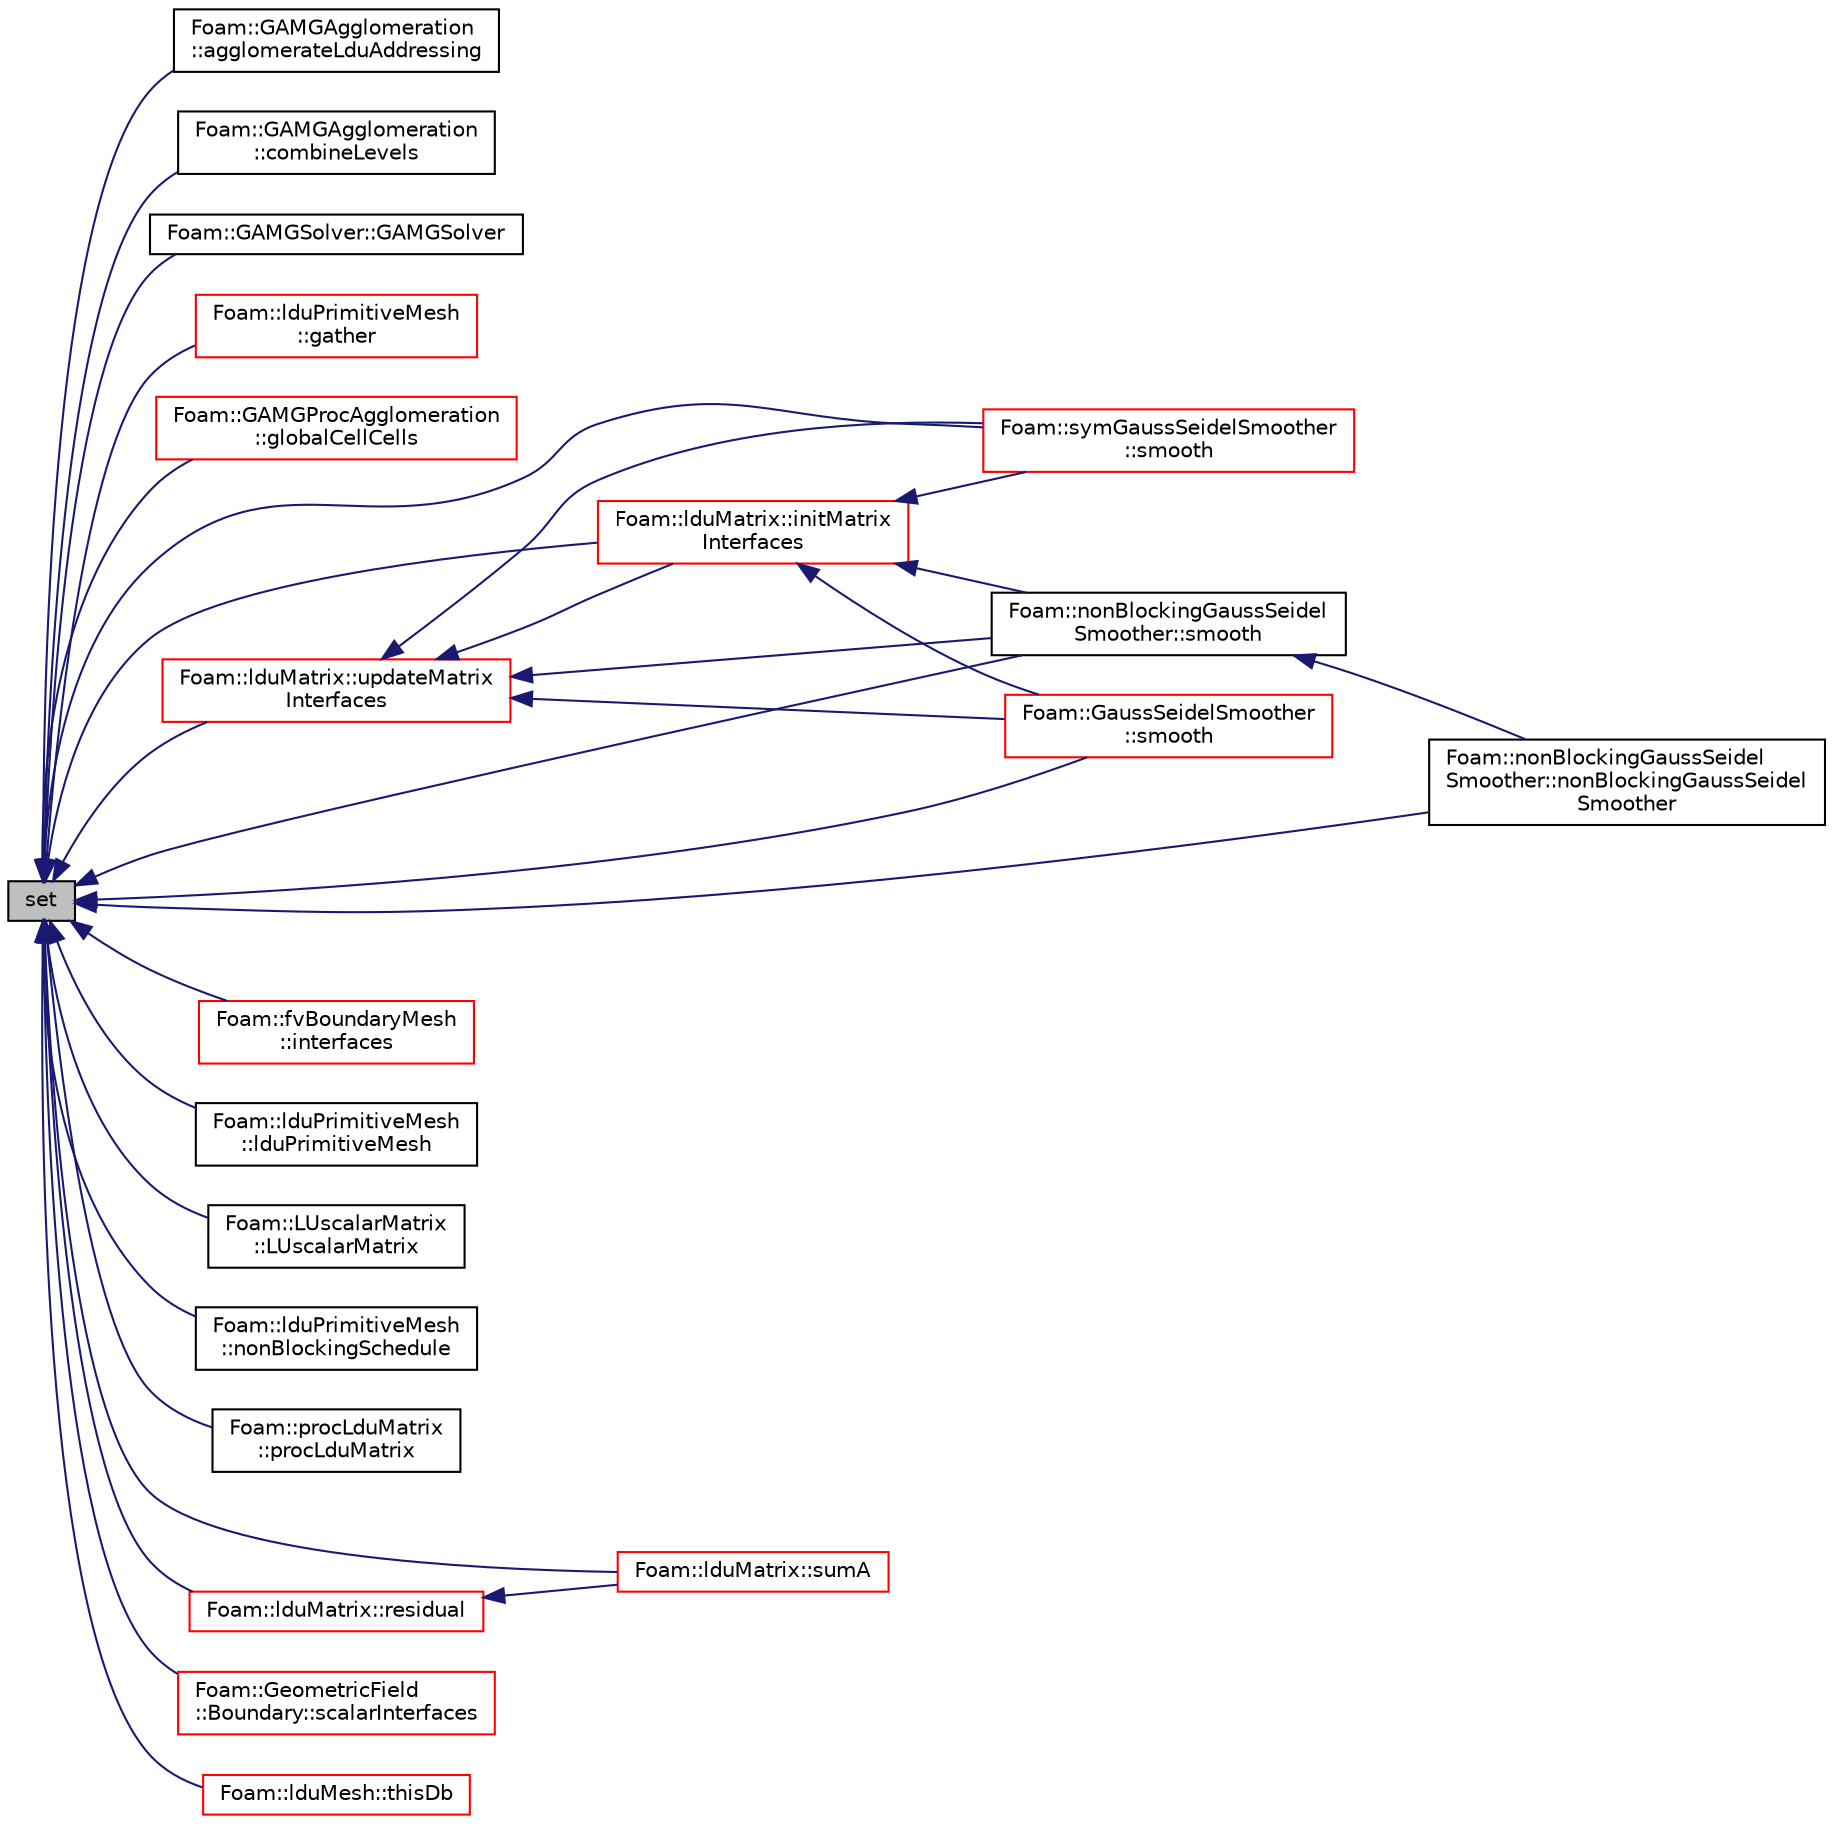 digraph "set"
{
  bgcolor="transparent";
  edge [fontname="Helvetica",fontsize="10",labelfontname="Helvetica",labelfontsize="10"];
  node [fontname="Helvetica",fontsize="10",shape=record];
  rankdir="LR";
  Node1 [label="set",height=0.2,width=0.4,color="black", fillcolor="grey75", style="filled", fontcolor="black"];
  Node1 -> Node2 [dir="back",color="midnightblue",fontsize="10",style="solid",fontname="Helvetica"];
  Node2 [label="Foam::GAMGAgglomeration\l::agglomerateLduAddressing",height=0.2,width=0.4,color="black",URL="$a00909.html#a1f8676d38e3715d5330beb58b7883c90",tooltip="Assemble coarse mesh addressing. "];
  Node1 -> Node3 [dir="back",color="midnightblue",fontsize="10",style="solid",fontname="Helvetica"];
  Node3 [label="Foam::GAMGAgglomeration\l::combineLevels",height=0.2,width=0.4,color="black",URL="$a00909.html#abaee0f1c3a95a986561b1ea1bfbdd61e",tooltip="Combine a level with the previous one. "];
  Node1 -> Node4 [dir="back",color="midnightblue",fontsize="10",style="solid",fontname="Helvetica"];
  Node4 [label="Foam::GAMGSolver::GAMGSolver",height=0.2,width=0.4,color="black",URL="$a00914.html#aa0bdfcc22c05f62778e77b175b6fdd66",tooltip="Construct from lduMatrix and solver controls. "];
  Node1 -> Node5 [dir="back",color="midnightblue",fontsize="10",style="solid",fontname="Helvetica"];
  Node5 [label="Foam::lduPrimitiveMesh\l::gather",height=0.2,width=0.4,color="red",URL="$a01309.html#ad7514c3eec68fa18c472b5dfe1c2b5a4",tooltip="Gather meshes from other processors onto procIDs[0]. "];
  Node1 -> Node6 [dir="back",color="midnightblue",fontsize="10",style="solid",fontname="Helvetica"];
  Node6 [label="Foam::GAMGProcAgglomeration\l::globalCellCells",height=0.2,width=0.4,color="red",URL="$a00913.html#a59b7daeb97bb6479a59cdeacff965dc5",tooltip="Debug: calculate global cell-cells. "];
  Node1 -> Node7 [dir="back",color="midnightblue",fontsize="10",style="solid",fontname="Helvetica"];
  Node7 [label="Foam::lduMatrix::initMatrix\lInterfaces",height=0.2,width=0.4,color="red",URL="$a01306.html#a2ad83869ca7c1993c7feb895fdb04f0d",tooltip="Initialise the update of interfaced interfaces. "];
  Node7 -> Node8 [dir="back",color="midnightblue",fontsize="10",style="solid",fontname="Helvetica"];
  Node8 [label="Foam::symGaussSeidelSmoother\l::smooth",height=0.2,width=0.4,color="red",URL="$a02597.html#a8622cba882900a35ce041c544a6134c0",tooltip="Smooth for the given number of sweeps. "];
  Node7 -> Node9 [dir="back",color="midnightblue",fontsize="10",style="solid",fontname="Helvetica"];
  Node9 [label="Foam::GaussSeidelSmoother\l::smooth",height=0.2,width=0.4,color="red",URL="$a00920.html#a8622cba882900a35ce041c544a6134c0",tooltip="Smooth for the given number of sweeps. "];
  Node7 -> Node10 [dir="back",color="midnightblue",fontsize="10",style="solid",fontname="Helvetica"];
  Node10 [label="Foam::nonBlockingGaussSeidel\lSmoother::smooth",height=0.2,width=0.4,color="black",URL="$a01649.html#a84def9b216d3c88d8c9d2e410aa7ff04",tooltip="Smooth for the given number of sweeps. "];
  Node10 -> Node11 [dir="back",color="midnightblue",fontsize="10",style="solid",fontname="Helvetica"];
  Node11 [label="Foam::nonBlockingGaussSeidel\lSmoother::nonBlockingGaussSeidel\lSmoother",height=0.2,width=0.4,color="black",URL="$a01649.html#a599bcc58d4e4b13f9b6014fb42a0d3f2",tooltip="Construct from components. "];
  Node1 -> Node12 [dir="back",color="midnightblue",fontsize="10",style="solid",fontname="Helvetica"];
  Node12 [label="Foam::fvBoundaryMesh\l::interfaces",height=0.2,width=0.4,color="red",URL="$a00883.html#a41aff3eddd63ad4ff3e3e1153f8359f4",tooltip="Return a list of pointers for each patch. "];
  Node1 -> Node13 [dir="back",color="midnightblue",fontsize="10",style="solid",fontname="Helvetica"];
  Node13 [label="Foam::lduPrimitiveMesh\l::lduPrimitiveMesh",height=0.2,width=0.4,color="black",URL="$a01309.html#aeae1eb8af27cafdc116980dd48968d19",tooltip="Construct by combining multiple meshes. The meshes come from. "];
  Node1 -> Node14 [dir="back",color="midnightblue",fontsize="10",style="solid",fontname="Helvetica"];
  Node14 [label="Foam::LUscalarMatrix\l::LUscalarMatrix",height=0.2,width=0.4,color="black",URL="$a01417.html#aebab11f1a492c2f8e5e99c3e138253ce",tooltip="Construct from lduMatrix and perform LU decomposition. "];
  Node1 -> Node11 [dir="back",color="midnightblue",fontsize="10",style="solid",fontname="Helvetica"];
  Node1 -> Node15 [dir="back",color="midnightblue",fontsize="10",style="solid",fontname="Helvetica"];
  Node15 [label="Foam::lduPrimitiveMesh\l::nonBlockingSchedule",height=0.2,width=0.4,color="black",URL="$a01309.html#af618c6fc47fe14e5499baf2ef5ea39a7"];
  Node1 -> Node16 [dir="back",color="midnightblue",fontsize="10",style="solid",fontname="Helvetica"];
  Node16 [label="Foam::procLduMatrix\l::procLduMatrix",height=0.2,width=0.4,color="black",URL="$a02041.html#a2f50c9ea5f664c51f89f4904352d15bd"];
  Node1 -> Node17 [dir="back",color="midnightblue",fontsize="10",style="solid",fontname="Helvetica"];
  Node17 [label="Foam::lduMatrix::residual",height=0.2,width=0.4,color="red",URL="$a01306.html#a993f699d9efc5bc6a82b0c8b6e86c78a"];
  Node17 -> Node18 [dir="back",color="midnightblue",fontsize="10",style="solid",fontname="Helvetica"];
  Node18 [label="Foam::lduMatrix::sumA",height=0.2,width=0.4,color="red",URL="$a01306.html#a1ee2ed3984be5768ec28254acb84a35d",tooltip="Sum the coefficients on each row of the matrix. "];
  Node1 -> Node19 [dir="back",color="midnightblue",fontsize="10",style="solid",fontname="Helvetica"];
  Node19 [label="Foam::GeometricField\l::Boundary::scalarInterfaces",height=0.2,width=0.4,color="red",URL="$a00148.html#adc8c3fc9d267c87424980ea5abfdd91e",tooltip="Return a list of pointers for each patch field with only those. "];
  Node1 -> Node8 [dir="back",color="midnightblue",fontsize="10",style="solid",fontname="Helvetica"];
  Node1 -> Node9 [dir="back",color="midnightblue",fontsize="10",style="solid",fontname="Helvetica"];
  Node1 -> Node10 [dir="back",color="midnightblue",fontsize="10",style="solid",fontname="Helvetica"];
  Node1 -> Node18 [dir="back",color="midnightblue",fontsize="10",style="solid",fontname="Helvetica"];
  Node1 -> Node20 [dir="back",color="midnightblue",fontsize="10",style="solid",fontname="Helvetica"];
  Node20 [label="Foam::lduMesh::thisDb",height=0.2,width=0.4,color="red",URL="$a01308.html#a1954a3b5059aa17fa01f901274f5ac4a",tooltip="Return the object registry. "];
  Node1 -> Node21 [dir="back",color="midnightblue",fontsize="10",style="solid",fontname="Helvetica"];
  Node21 [label="Foam::lduMatrix::updateMatrix\lInterfaces",height=0.2,width=0.4,color="red",URL="$a01306.html#aa423ed49a5c32e780504798e57e4c3d6",tooltip="Update interfaced interfaces for matrix operations. "];
  Node21 -> Node7 [dir="back",color="midnightblue",fontsize="10",style="solid",fontname="Helvetica"];
  Node21 -> Node8 [dir="back",color="midnightblue",fontsize="10",style="solid",fontname="Helvetica"];
  Node21 -> Node9 [dir="back",color="midnightblue",fontsize="10",style="solid",fontname="Helvetica"];
  Node21 -> Node10 [dir="back",color="midnightblue",fontsize="10",style="solid",fontname="Helvetica"];
}
